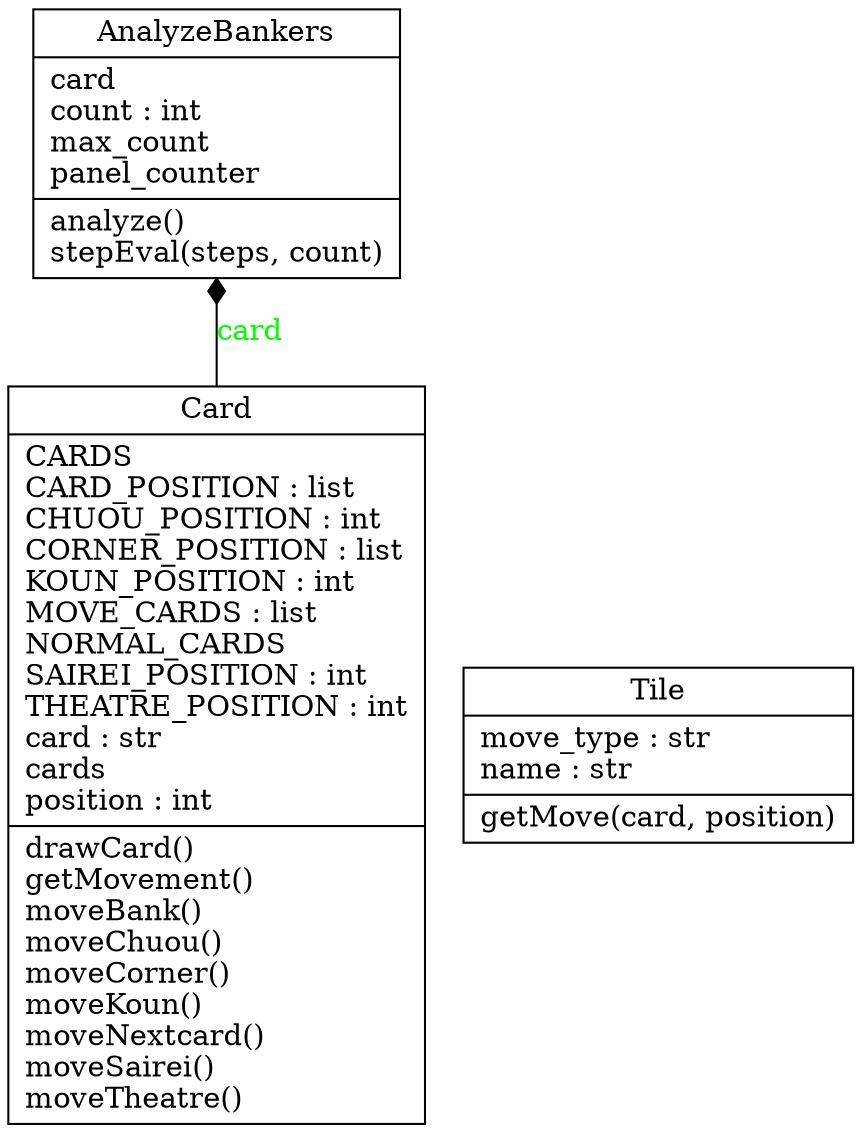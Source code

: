 digraph "classes_PyBankers" {
rankdir=BT
charset="utf-8"
"pybankers.pybankers.AnalyzeBankers" [color="black", fontcolor="black", label="{AnalyzeBankers|card\lcount : int\lmax_count\lpanel_counter\l|analyze()\lstepEval(steps, count)\l}", shape="record", style="solid"];
"pybankers.pybankers.Card" [color="black", fontcolor="black", label="{Card|CARDS\lCARD_POSITION : list\lCHUOU_POSITION : int\lCORNER_POSITION : list\lKOUN_POSITION : int\lMOVE_CARDS : list\lNORMAL_CARDS\lSAIREI_POSITION : int\lTHEATRE_POSITION : int\lcard : str\lcards\lposition : int\l|drawCard()\lgetMovement()\lmoveBank()\lmoveChuou()\lmoveCorner()\lmoveKoun()\lmoveNextcard()\lmoveSairei()\lmoveTheatre()\l}", shape="record", style="solid"];
"pybankers.pybankers.Tile" [color="black", fontcolor="black", label="{Tile|move_type : str\lname : str\l|getMove(card, position)\l}", shape="record", style="solid"];
"pybankers.pybankers.Card" -> "pybankers.pybankers.AnalyzeBankers" [arrowhead="diamond", arrowtail="none", fontcolor="green", label="card", style="solid"];
}
